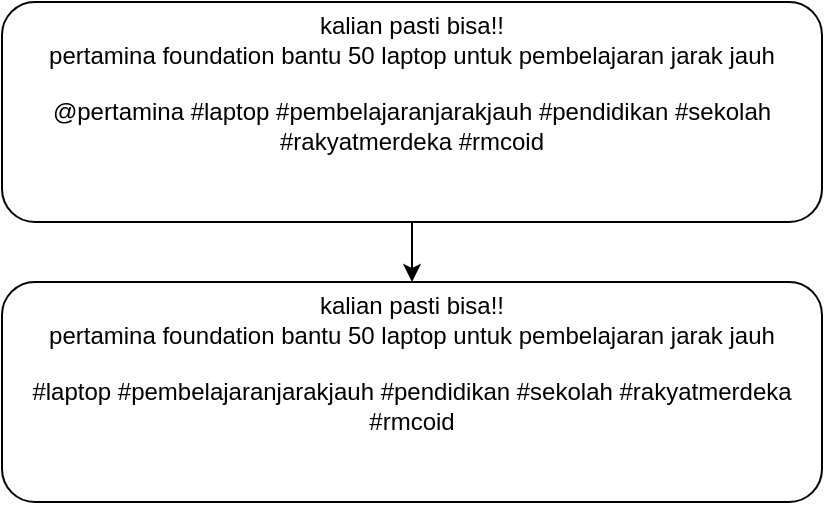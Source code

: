 <mxfile version="14.1.9" type="device"><diagram id="v784VKtAoAaX59sr6y2_" name="Page-1"><mxGraphModel dx="1108" dy="482" grid="1" gridSize="10" guides="1" tooltips="1" connect="1" arrows="1" fold="1" page="1" pageScale="1" pageWidth="827" pageHeight="1169" math="0" shadow="0"><root><mxCell id="0"/><mxCell id="1" parent="0"/><mxCell id="1KNiOCyb68YxS8aXUdBT-7" style="edgeStyle=orthogonalEdgeStyle;rounded=0;orthogonalLoop=1;jettySize=auto;html=1;entryX=0.5;entryY=0;entryDx=0;entryDy=0;" edge="1" parent="1" source="1KNiOCyb68YxS8aXUdBT-4" target="1KNiOCyb68YxS8aXUdBT-5"><mxGeometry relative="1" as="geometry"/></mxCell><mxCell id="1KNiOCyb68YxS8aXUdBT-4" value="&lt;div&gt;kalian pasti bisa!!&lt;/div&gt;&lt;div&gt;pertamina foundation bantu 50 laptop untuk pembelajaran jarak jauh&lt;/div&gt;&lt;div&gt;&lt;br&gt;&lt;/div&gt;&lt;div&gt;@pertamina #laptop #pembelajaranjarakjauh #pendidikan #sekolah #rakyatmerdeka #rmcoid&lt;/div&gt;&lt;div&gt;&lt;br&gt;&lt;/div&gt;&lt;div&gt;&lt;br&gt;&lt;/div&gt;" style="rounded=1;whiteSpace=wrap;html=1;align=center;" vertex="1" parent="1"><mxGeometry x="40" y="30" width="410" height="110" as="geometry"/></mxCell><mxCell id="1KNiOCyb68YxS8aXUdBT-5" value="&lt;div&gt;&lt;div&gt;kalian pasti bisa!!&lt;/div&gt;&lt;div&gt;pertamina foundation bantu 50 laptop untuk pembelajaran jarak jauh&lt;/div&gt;&lt;div&gt;&lt;br&gt;&lt;/div&gt;&lt;div&gt;#laptop #pembelajaranjarakjauh #pendidikan #sekolah #rakyatmerdeka #rmcoid&lt;/div&gt;&lt;div&gt;&lt;br&gt;&lt;/div&gt;&lt;/div&gt;&lt;div&gt;&lt;br&gt;&lt;/div&gt;" style="rounded=1;whiteSpace=wrap;html=1;align=center;" vertex="1" parent="1"><mxGeometry x="40" y="170" width="410" height="110" as="geometry"/></mxCell></root></mxGraphModel></diagram></mxfile>